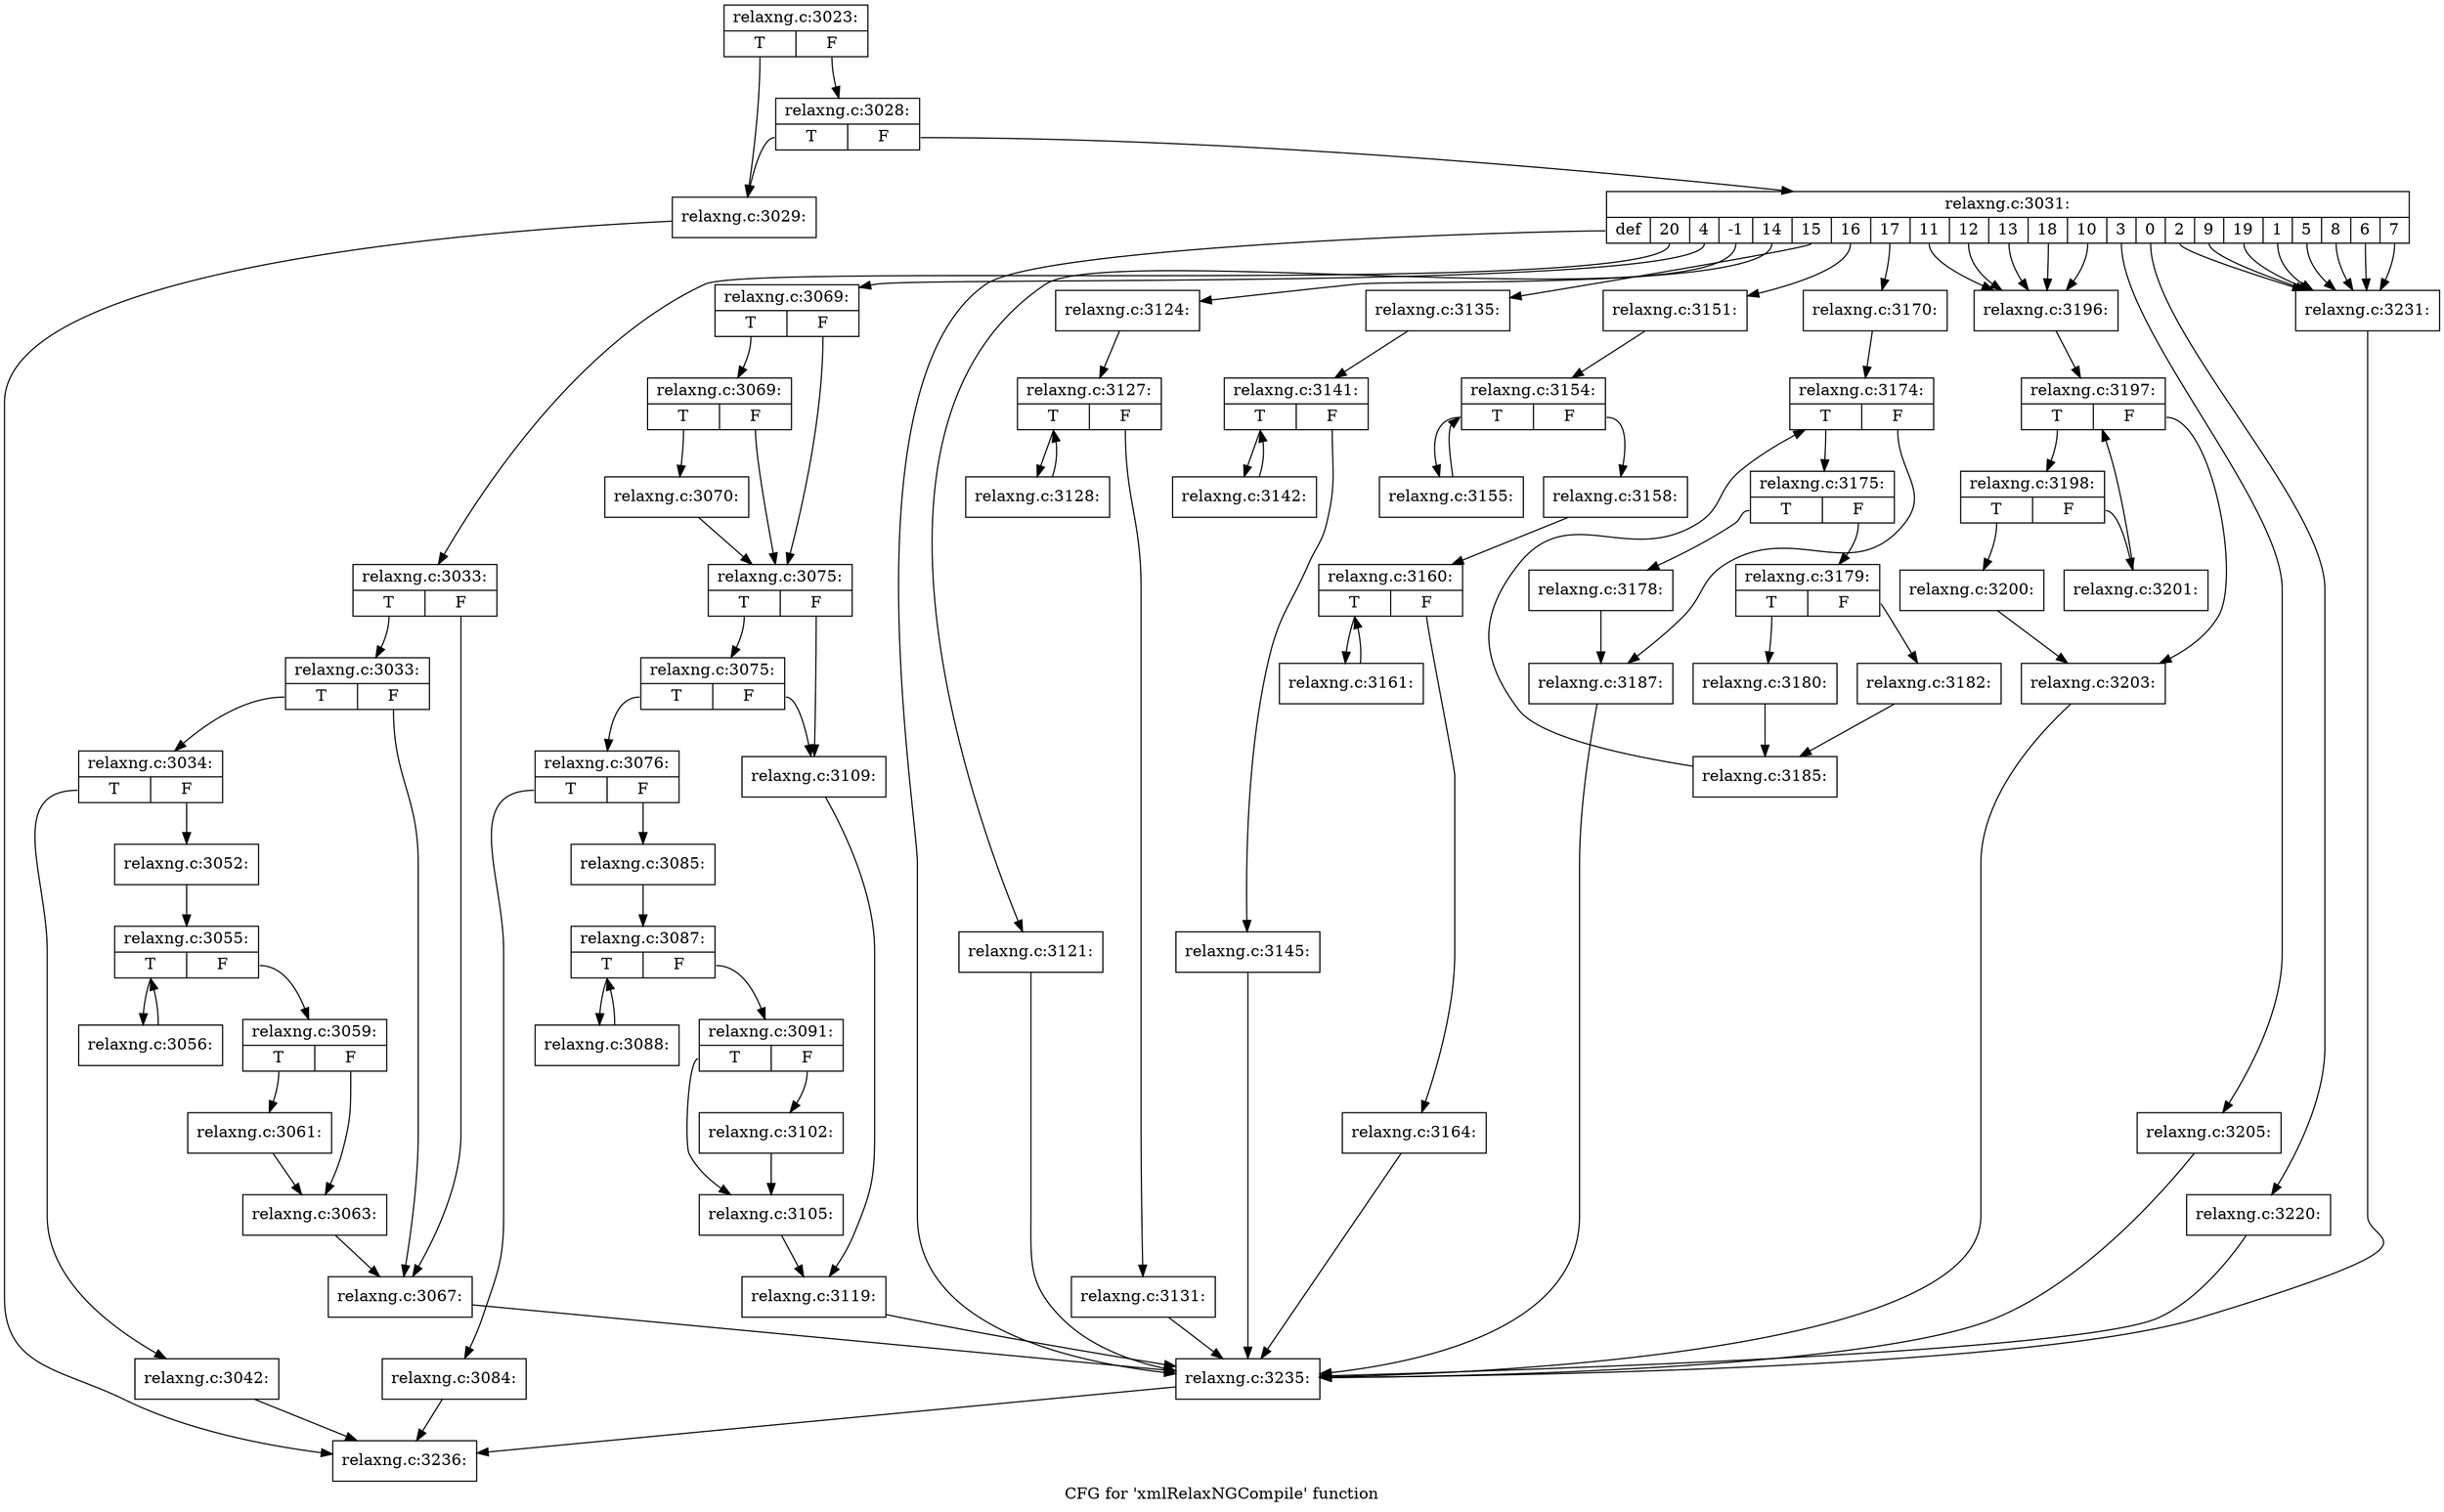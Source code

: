 digraph "CFG for 'xmlRelaxNGCompile' function" {
	label="CFG for 'xmlRelaxNGCompile' function";

	Node0x3e84d30 [shape=record,label="{relaxng.c:3023:|{<s0>T|<s1>F}}"];
	Node0x3e84d30:s0 -> Node0x3e91bc0;
	Node0x3e84d30:s1 -> Node0x3e91c60;
	Node0x3e91c60 [shape=record,label="{relaxng.c:3028:|{<s0>T|<s1>F}}"];
	Node0x3e91c60:s0 -> Node0x3e91bc0;
	Node0x3e91c60:s1 -> Node0x3e91c10;
	Node0x3e91bc0 [shape=record,label="{relaxng.c:3029:}"];
	Node0x3e91bc0 -> Node0x3e90f80;
	Node0x3e91c10 [shape=record,label="{relaxng.c:3031:|{<s0>def|<s1>20|<s2>4|<s3>-1|<s4>14|<s5>15|<s6>16|<s7>17|<s8>11|<s9>12|<s10>13|<s11>18|<s12>10|<s13>3|<s14>0|<s15>2|<s16>9|<s17>19|<s18>1|<s19>5|<s20>8|<s21>6|<s22>7}}"];
	Node0x3e91c10:s0 -> Node0x3e92310;
	Node0x3e91c10:s1 -> Node0x3e92860;
	Node0x3e91c10:s2 -> Node0x3e976b0;
	Node0x3e91c10:s3 -> Node0x3e9f4b0;
	Node0x3e91c10:s4 -> Node0x3ea13b0;
	Node0x3e91c10:s5 -> Node0x3ea29d0;
	Node0x3e91c10:s6 -> Node0x3ea5240;
	Node0x3e91c10:s7 -> Node0x3ea7b60;
	Node0x3e91c10:s8 -> Node0x3eaa850;
	Node0x3e91c10:s9 -> Node0x3eaa850;
	Node0x3e91c10:s10 -> Node0x3eaa850;
	Node0x3e91c10:s11 -> Node0x3eaa850;
	Node0x3e91c10:s12 -> Node0x3eaa850;
	Node0x3e91c10:s13 -> Node0x3eabc50;
	Node0x3e91c10:s14 -> Node0x3eaf670;
	Node0x3e91c10:s15 -> Node0x3eb0970;
	Node0x3e91c10:s16 -> Node0x3eb0970;
	Node0x3e91c10:s17 -> Node0x3eb0970;
	Node0x3e91c10:s18 -> Node0x3eb0970;
	Node0x3e91c10:s19 -> Node0x3eb0970;
	Node0x3e91c10:s20 -> Node0x3eb0970;
	Node0x3e91c10:s21 -> Node0x3eb0970;
	Node0x3e91c10:s22 -> Node0x3eb0970;
	Node0x3e92860 [shape=record,label="{relaxng.c:3033:|{<s0>T|<s1>F}}"];
	Node0x3e92860:s0 -> Node0x3e929f0;
	Node0x3e92860:s1 -> Node0x3e929a0;
	Node0x3e929f0 [shape=record,label="{relaxng.c:3033:|{<s0>T|<s1>F}}"];
	Node0x3e929f0:s0 -> Node0x3e92950;
	Node0x3e929f0:s1 -> Node0x3e929a0;
	Node0x3e92950 [shape=record,label="{relaxng.c:3034:|{<s0>T|<s1>F}}"];
	Node0x3e92950:s0 -> Node0x3e950d0;
	Node0x3e92950:s1 -> Node0x3e954e0;
	Node0x3e950d0 [shape=record,label="{relaxng.c:3042:}"];
	Node0x3e950d0 -> Node0x3e90f80;
	Node0x3e954e0 [shape=record,label="{relaxng.c:3052:}"];
	Node0x3e954e0 -> Node0x3e95b80;
	Node0x3e95b80 [shape=record,label="{relaxng.c:3055:|{<s0>T|<s1>F}}"];
	Node0x3e95b80:s0 -> Node0x3e96710;
	Node0x3e95b80:s1 -> Node0x3e96600;
	Node0x3e96710 [shape=record,label="{relaxng.c:3056:}"];
	Node0x3e96710 -> Node0x3e95b80;
	Node0x3e96600 [shape=record,label="{relaxng.c:3059:|{<s0>T|<s1>F}}"];
	Node0x3e96600:s0 -> Node0x3e96ea0;
	Node0x3e96600:s1 -> Node0x3e973a0;
	Node0x3e96ea0 [shape=record,label="{relaxng.c:3061:}"];
	Node0x3e96ea0 -> Node0x3e973a0;
	Node0x3e973a0 [shape=record,label="{relaxng.c:3063:}"];
	Node0x3e973a0 -> Node0x3e929a0;
	Node0x3e929a0 [shape=record,label="{relaxng.c:3067:}"];
	Node0x3e929a0 -> Node0x3e92310;
	Node0x3e976b0 [shape=record,label="{relaxng.c:3069:|{<s0>T|<s1>F}}"];
	Node0x3e976b0:s0 -> Node0x3e99a60;
	Node0x3e976b0:s1 -> Node0x3e99a10;
	Node0x3e99a60 [shape=record,label="{relaxng.c:3069:|{<s0>T|<s1>F}}"];
	Node0x3e99a60:s0 -> Node0x3e999c0;
	Node0x3e99a60:s1 -> Node0x3e99a10;
	Node0x3e999c0 [shape=record,label="{relaxng.c:3070:}"];
	Node0x3e999c0 -> Node0x3e99a10;
	Node0x3e99a10 [shape=record,label="{relaxng.c:3075:|{<s0>T|<s1>F}}"];
	Node0x3e99a10:s0 -> Node0x3e9b170;
	Node0x3e99a10:s1 -> Node0x3e9b120;
	Node0x3e9b170 [shape=record,label="{relaxng.c:3075:|{<s0>T|<s1>F}}"];
	Node0x3e9b170:s0 -> Node0x3e9a670;
	Node0x3e9b170:s1 -> Node0x3e9b120;
	Node0x3e9a670 [shape=record,label="{relaxng.c:3076:|{<s0>T|<s1>F}}"];
	Node0x3e9a670:s0 -> Node0x3e9cd00;
	Node0x3e9a670:s1 -> Node0x3e9cd50;
	Node0x3e9cd00 [shape=record,label="{relaxng.c:3084:}"];
	Node0x3e9cd00 -> Node0x3e90f80;
	Node0x3e9cd50 [shape=record,label="{relaxng.c:3085:}"];
	Node0x3e9cd50 -> Node0x3e9da20;
	Node0x3e9da20 [shape=record,label="{relaxng.c:3087:|{<s0>T|<s1>F}}"];
	Node0x3e9da20:s0 -> Node0x3e9ddd0;
	Node0x3e9da20:s1 -> Node0x3e9dc00;
	Node0x3e9ddd0 [shape=record,label="{relaxng.c:3088:}"];
	Node0x3e9ddd0 -> Node0x3e9da20;
	Node0x3e9dc00 [shape=record,label="{relaxng.c:3091:|{<s0>T|<s1>F}}"];
	Node0x3e9dc00:s0 -> Node0x3e9ec80;
	Node0x3e9dc00:s1 -> Node0x3e9ec30;
	Node0x3e9ec30 [shape=record,label="{relaxng.c:3102:}"];
	Node0x3e9ec30 -> Node0x3e9ec80;
	Node0x3e9ec80 [shape=record,label="{relaxng.c:3105:}"];
	Node0x3e9ec80 -> Node0x3e9b0d0;
	Node0x3e9b120 [shape=record,label="{relaxng.c:3109:}"];
	Node0x3e9b120 -> Node0x3e9b0d0;
	Node0x3e9b0d0 [shape=record,label="{relaxng.c:3119:}"];
	Node0x3e9b0d0 -> Node0x3e92310;
	Node0x3e9f4b0 [shape=record,label="{relaxng.c:3121:}"];
	Node0x3e9f4b0 -> Node0x3e92310;
	Node0x3ea13b0 [shape=record,label="{relaxng.c:3124:}"];
	Node0x3ea13b0 -> Node0x3ea1c90;
	Node0x3ea1c90 [shape=record,label="{relaxng.c:3127:|{<s0>T|<s1>F}}"];
	Node0x3ea1c90:s0 -> Node0x3ea2040;
	Node0x3ea1c90:s1 -> Node0x3ea1e70;
	Node0x3ea2040 [shape=record,label="{relaxng.c:3128:}"];
	Node0x3ea2040 -> Node0x3ea1c90;
	Node0x3ea1e70 [shape=record,label="{relaxng.c:3131:}"];
	Node0x3ea1e70 -> Node0x3e92310;
	Node0x3ea29d0 [shape=record,label="{relaxng.c:3135:}"];
	Node0x3ea29d0 -> Node0x3ea3e00;
	Node0x3ea3e00 [shape=record,label="{relaxng.c:3141:|{<s0>T|<s1>F}}"];
	Node0x3ea3e00:s0 -> Node0x3ea41b0;
	Node0x3ea3e00:s1 -> Node0x3ea3fe0;
	Node0x3ea41b0 [shape=record,label="{relaxng.c:3142:}"];
	Node0x3ea41b0 -> Node0x3ea3e00;
	Node0x3ea3fe0 [shape=record,label="{relaxng.c:3145:}"];
	Node0x3ea3fe0 -> Node0x3e92310;
	Node0x3ea5240 [shape=record,label="{relaxng.c:3151:}"];
	Node0x3ea5240 -> Node0x3ea58e0;
	Node0x3ea58e0 [shape=record,label="{relaxng.c:3154:|{<s0>T|<s1>F}}"];
	Node0x3ea58e0:s0 -> Node0x3ea5c90;
	Node0x3ea58e0:s1 -> Node0x3ea5ac0;
	Node0x3ea5c90 [shape=record,label="{relaxng.c:3155:}"];
	Node0x3ea5c90 -> Node0x3ea58e0;
	Node0x3ea5ac0 [shape=record,label="{relaxng.c:3158:}"];
	Node0x3ea5ac0 -> Node0x3ea6720;
	Node0x3ea6720 [shape=record,label="{relaxng.c:3160:|{<s0>T|<s1>F}}"];
	Node0x3ea6720:s0 -> Node0x3ea6ad0;
	Node0x3ea6720:s1 -> Node0x3ea6900;
	Node0x3ea6ad0 [shape=record,label="{relaxng.c:3161:}"];
	Node0x3ea6ad0 -> Node0x3ea6720;
	Node0x3ea6900 [shape=record,label="{relaxng.c:3164:}"];
	Node0x3ea6900 -> Node0x3e92310;
	Node0x3ea7b60 [shape=record,label="{relaxng.c:3170:}"];
	Node0x3ea7b60 -> Node0x3ea8840;
	Node0x3ea8840 [shape=record,label="{relaxng.c:3174:|{<s0>T|<s1>F}}"];
	Node0x3ea8840:s0 -> Node0x3ea8bf0;
	Node0x3ea8840:s1 -> Node0x3ea8a20;
	Node0x3ea8bf0 [shape=record,label="{relaxng.c:3175:|{<s0>T|<s1>F}}"];
	Node0x3ea8bf0:s0 -> Node0x3ea91c0;
	Node0x3ea8bf0:s1 -> Node0x3ea9210;
	Node0x3ea91c0 [shape=record,label="{relaxng.c:3178:}"];
	Node0x3ea91c0 -> Node0x3ea8a20;
	Node0x3ea9210 [shape=record,label="{relaxng.c:3179:|{<s0>T|<s1>F}}"];
	Node0x3ea9210:s0 -> Node0x3ea9580;
	Node0x3ea9210:s1 -> Node0x3ea9620;
	Node0x3ea9580 [shape=record,label="{relaxng.c:3180:}"];
	Node0x3ea9580 -> Node0x3ea95d0;
	Node0x3ea9620 [shape=record,label="{relaxng.c:3182:}"];
	Node0x3ea9620 -> Node0x3ea95d0;
	Node0x3ea95d0 [shape=record,label="{relaxng.c:3185:}"];
	Node0x3ea95d0 -> Node0x3ea8840;
	Node0x3ea8a20 [shape=record,label="{relaxng.c:3187:}"];
	Node0x3ea8a20 -> Node0x3e92310;
	Node0x3eaa850 [shape=record,label="{relaxng.c:3196:}"];
	Node0x3eaa850 -> Node0x3e926e0;
	Node0x3e926e0 [shape=record,label="{relaxng.c:3197:|{<s0>T|<s1>F}}"];
	Node0x3e926e0:s0 -> Node0x3eab180;
	Node0x3e926e0:s1 -> Node0x3eaafe0;
	Node0x3eab180 [shape=record,label="{relaxng.c:3198:|{<s0>T|<s1>F}}"];
	Node0x3eab180:s0 -> Node0x3eab530;
	Node0x3eab180:s1 -> Node0x3eab580;
	Node0x3eab530 [shape=record,label="{relaxng.c:3200:}"];
	Node0x3eab530 -> Node0x3eaafe0;
	Node0x3eab580 [shape=record,label="{relaxng.c:3201:}"];
	Node0x3eab580 -> Node0x3e926e0;
	Node0x3eaafe0 [shape=record,label="{relaxng.c:3203:}"];
	Node0x3eaafe0 -> Node0x3e92310;
	Node0x3eabc50 [shape=record,label="{relaxng.c:3205:}"];
	Node0x3eabc50 -> Node0x3e92310;
	Node0x3eaf670 [shape=record,label="{relaxng.c:3220:}"];
	Node0x3eaf670 -> Node0x3e92310;
	Node0x3eb0970 [shape=record,label="{relaxng.c:3231:}"];
	Node0x3eb0970 -> Node0x3e92310;
	Node0x3e92310 [shape=record,label="{relaxng.c:3235:}"];
	Node0x3e92310 -> Node0x3e90f80;
	Node0x3e90f80 [shape=record,label="{relaxng.c:3236:}"];
}
